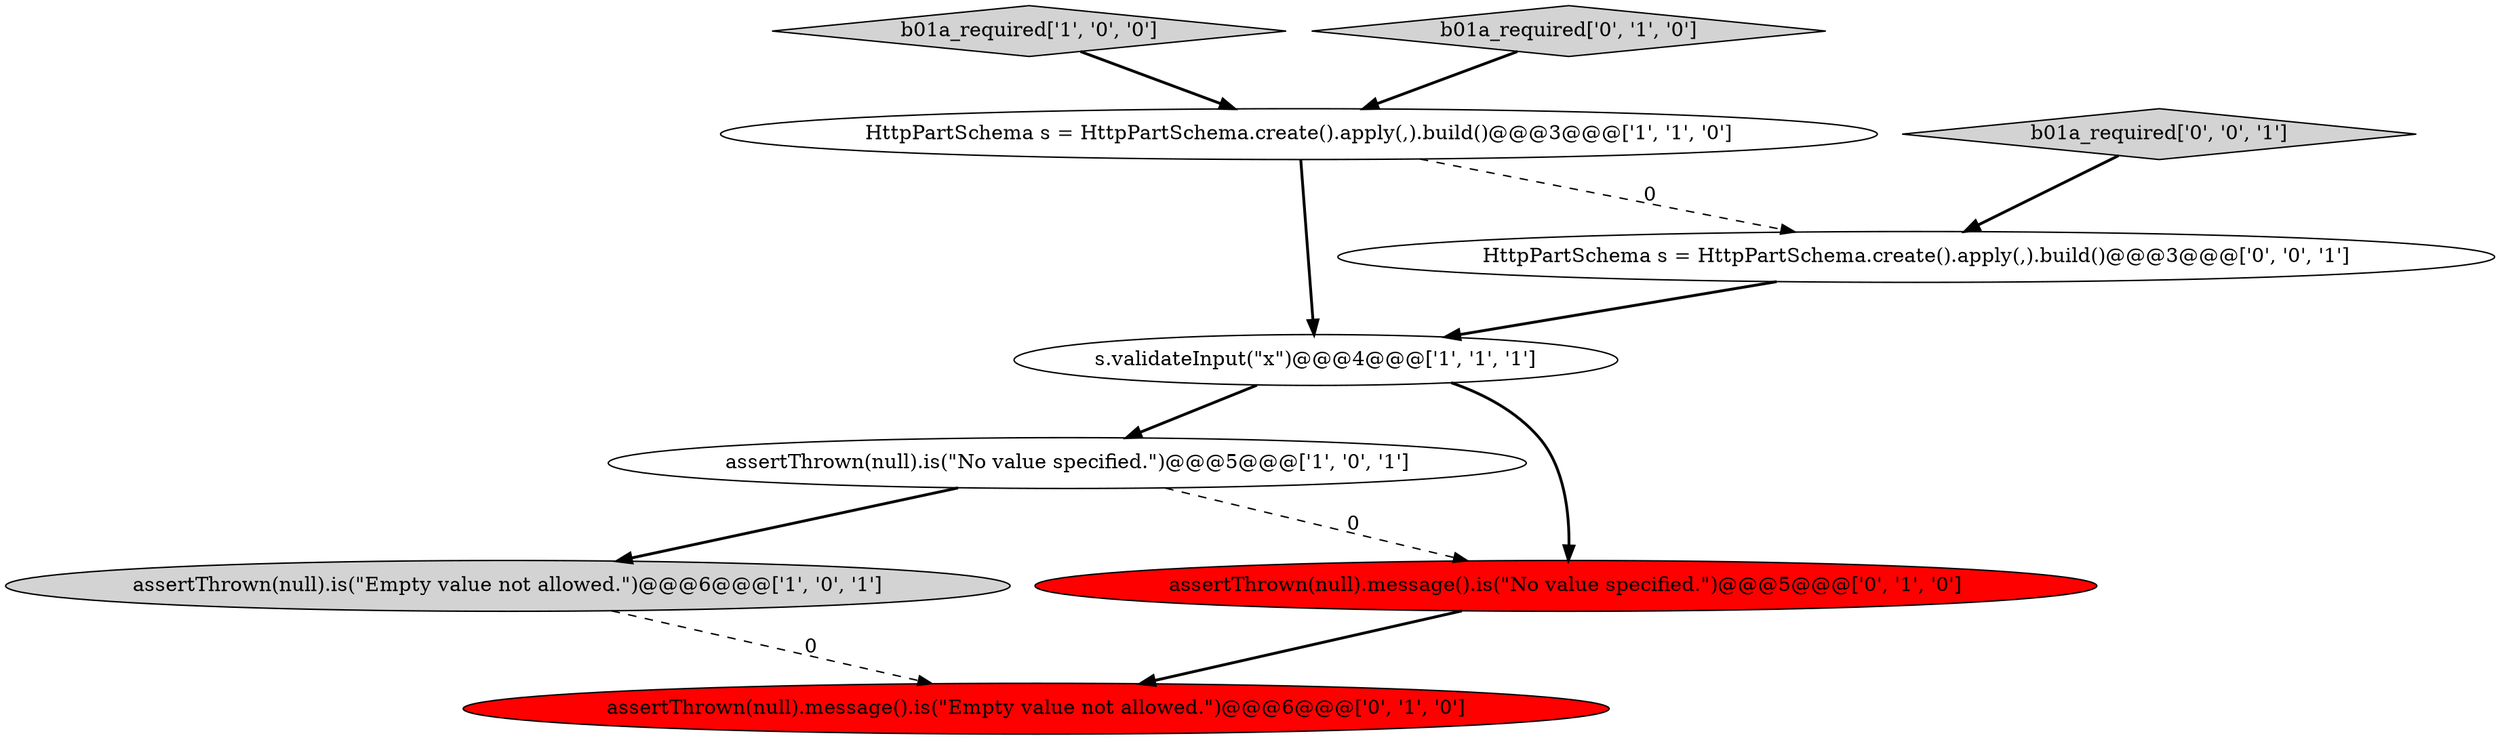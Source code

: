 digraph {
1 [style = filled, label = "b01a_required['1', '0', '0']", fillcolor = lightgray, shape = diamond image = "AAA0AAABBB1BBB"];
8 [style = filled, label = "b01a_required['0', '0', '1']", fillcolor = lightgray, shape = diamond image = "AAA0AAABBB3BBB"];
5 [style = filled, label = "b01a_required['0', '1', '0']", fillcolor = lightgray, shape = diamond image = "AAA0AAABBB2BBB"];
2 [style = filled, label = "assertThrown(null).is(\"Empty value not allowed.\")@@@6@@@['1', '0', '1']", fillcolor = lightgray, shape = ellipse image = "AAA0AAABBB1BBB"];
9 [style = filled, label = "HttpPartSchema s = HttpPartSchema.create().apply(,).build()@@@3@@@['0', '0', '1']", fillcolor = white, shape = ellipse image = "AAA0AAABBB3BBB"];
3 [style = filled, label = "HttpPartSchema s = HttpPartSchema.create().apply(,).build()@@@3@@@['1', '1', '0']", fillcolor = white, shape = ellipse image = "AAA0AAABBB1BBB"];
4 [style = filled, label = "assertThrown(null).is(\"No value specified.\")@@@5@@@['1', '0', '1']", fillcolor = white, shape = ellipse image = "AAA0AAABBB1BBB"];
7 [style = filled, label = "assertThrown(null).message().is(\"Empty value not allowed.\")@@@6@@@['0', '1', '0']", fillcolor = red, shape = ellipse image = "AAA1AAABBB2BBB"];
6 [style = filled, label = "assertThrown(null).message().is(\"No value specified.\")@@@5@@@['0', '1', '0']", fillcolor = red, shape = ellipse image = "AAA1AAABBB2BBB"];
0 [style = filled, label = "s.validateInput(\"x\")@@@4@@@['1', '1', '1']", fillcolor = white, shape = ellipse image = "AAA0AAABBB1BBB"];
1->3 [style = bold, label=""];
5->3 [style = bold, label=""];
4->2 [style = bold, label=""];
9->0 [style = bold, label=""];
6->7 [style = bold, label=""];
4->6 [style = dashed, label="0"];
2->7 [style = dashed, label="0"];
0->4 [style = bold, label=""];
0->6 [style = bold, label=""];
3->9 [style = dashed, label="0"];
3->0 [style = bold, label=""];
8->9 [style = bold, label=""];
}
